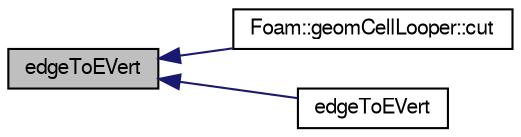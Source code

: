digraph "edgeToEVert"
{
  bgcolor="transparent";
  edge [fontname="FreeSans",fontsize="10",labelfontname="FreeSans",labelfontsize="10"];
  node [fontname="FreeSans",fontsize="10",shape=record];
  rankdir="LR";
  Node1118 [label="edgeToEVert",height=0.2,width=0.4,color="black", fillcolor="grey75", style="filled", fontcolor="black"];
  Node1118 -> Node1119 [dir="back",color="midnightblue",fontsize="10",style="solid",fontname="FreeSans"];
  Node1119 [label="Foam::geomCellLooper::cut",height=0.2,width=0.4,color="black",URL="$a21474.html#a993c7c95766fcf44b50607ec8701d577",tooltip="Same but now also base point of cut provided (instead of always. "];
  Node1118 -> Node1120 [dir="back",color="midnightblue",fontsize="10",style="solid",fontname="FreeSans"];
  Node1120 [label="edgeToEVert",height=0.2,width=0.4,color="black",URL="$a21494.html#ab3b014f44240c853ca282e8dfa737fd2"];
}
